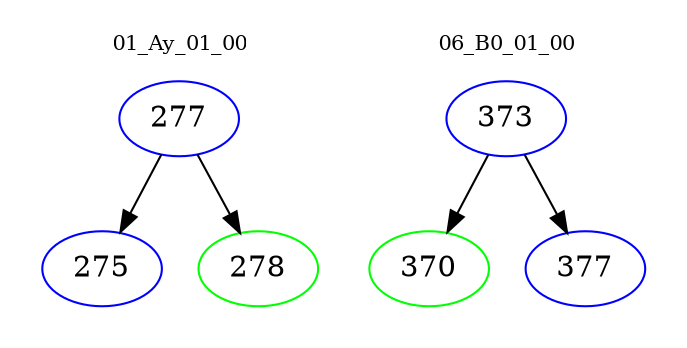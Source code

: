 digraph{
subgraph cluster_0 {
color = white
label = "01_Ay_01_00";
fontsize=10;
T0_277 [label="277", color="blue"]
T0_277 -> T0_275 [color="black"]
T0_275 [label="275", color="blue"]
T0_277 -> T0_278 [color="black"]
T0_278 [label="278", color="green"]
}
subgraph cluster_1 {
color = white
label = "06_B0_01_00";
fontsize=10;
T1_373 [label="373", color="blue"]
T1_373 -> T1_370 [color="black"]
T1_370 [label="370", color="green"]
T1_373 -> T1_377 [color="black"]
T1_377 [label="377", color="blue"]
}
}
